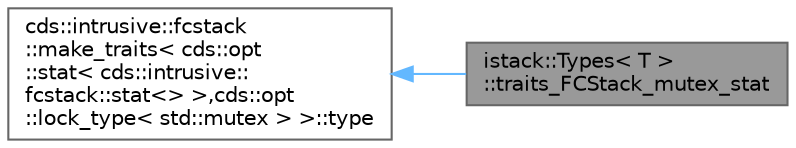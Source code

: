 digraph "istack::Types&lt; T &gt;::traits_FCStack_mutex_stat"
{
 // LATEX_PDF_SIZE
  bgcolor="transparent";
  edge [fontname=Helvetica,fontsize=10,labelfontname=Helvetica,labelfontsize=10];
  node [fontname=Helvetica,fontsize=10,shape=box,height=0.2,width=0.4];
  rankdir="LR";
  Node1 [id="Node000001",label="istack::Types\< T \>\l::traits_FCStack_mutex_stat",height=0.2,width=0.4,color="gray40", fillcolor="grey60", style="filled", fontcolor="black",tooltip=" "];
  Node2 -> Node1 [id="edge1_Node000001_Node000002",dir="back",color="steelblue1",style="solid",tooltip=" "];
  Node2 [id="Node000002",label="cds::intrusive::fcstack\l::make_traits\< cds::opt\l::stat\< cds::intrusive::\lfcstack::stat\<\> \>,cds::opt\l::lock_type\< std::mutex \> \>::type",height=0.2,width=0.4,color="gray40", fillcolor="white", style="filled",tooltip=" "];
}
